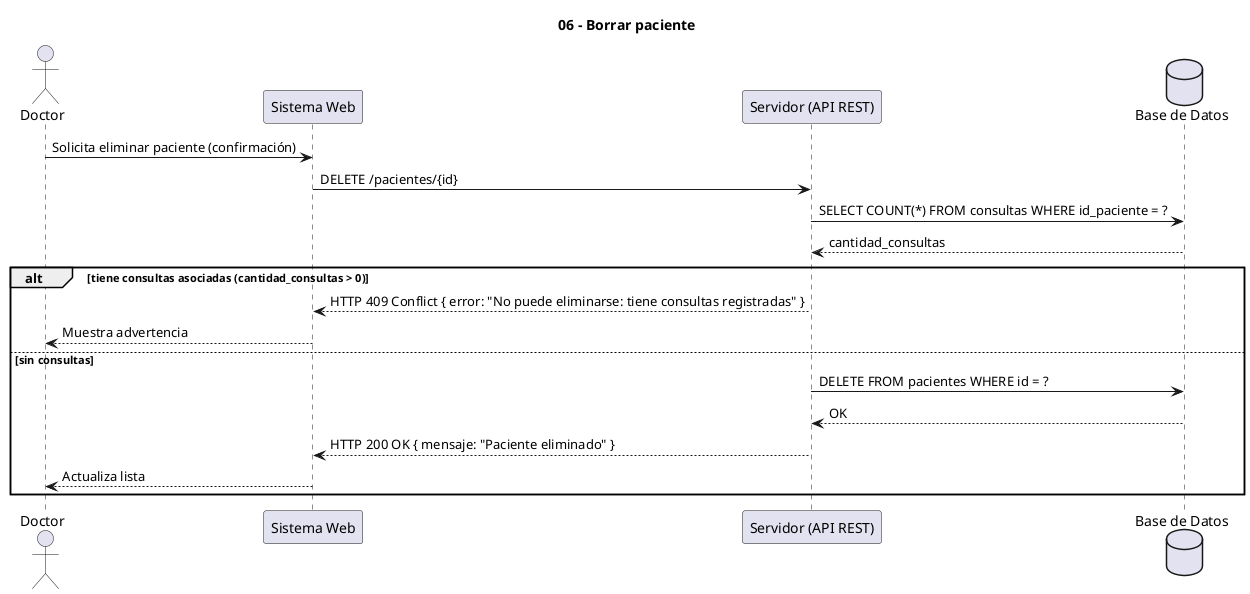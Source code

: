 @startuml
' Diagrama 06 - Borrar paciente
title 06 - Borrar paciente
actor Doctor
participant "Sistema Web" as Web
participant "Servidor (API REST)" as Server
database "Base de Datos" as DB

Doctor -> Web : Solicita eliminar paciente (confirmación)
Web -> Server : DELETE /pacientes/{id}
Server -> DB : SELECT COUNT(*) FROM consultas WHERE id_paciente = ?
DB --> Server : cantidad_consultas
alt tiene consultas asociadas (cantidad_consultas > 0)
  Server --> Web : HTTP 409 Conflict { error: "No puede eliminarse: tiene consultas registradas" }
  Web --> Doctor : Muestra advertencia
else sin consultas
  Server -> DB : DELETE FROM pacientes WHERE id = ?
  DB --> Server : OK
  Server --> Web : HTTP 200 OK { mensaje: "Paciente eliminado" }
  Web --> Doctor : Actualiza lista
end
@enduml
